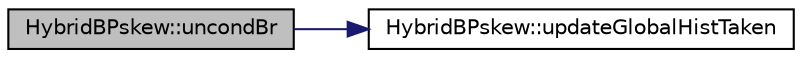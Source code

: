 digraph G
{
  edge [fontname="Helvetica",fontsize="10",labelfontname="Helvetica",labelfontsize="10"];
  node [fontname="Helvetica",fontsize="10",shape=record];
  rankdir=LR;
  Node1 [label="HybridBPskew::uncondBr",height=0.2,width=0.4,color="black", fillcolor="grey75", style="filled" fontcolor="black"];
  Node1 -> Node2 [color="midnightblue",fontsize="10",style="solid",fontname="Helvetica"];
  Node2 [label="HybridBPskew::updateGlobalHistTaken",height=0.2,width=0.4,color="black", fillcolor="white", style="filled",URL="$classHybridBPskew.html#a9c1a201e37cbba10055ff63b9e072a69"];
}
